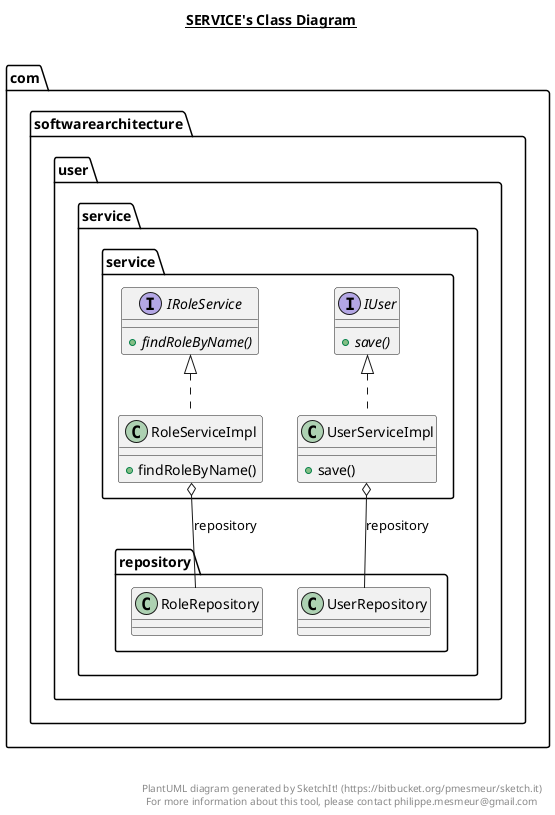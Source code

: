 @startuml

title __SERVICE's Class Diagram__\n

  namespace com.softwarearchitecture.user.service {
    namespace service {
      interface com.softwarearchitecture.user.service.service.IRoleService {
          {abstract} + findRoleByName()
      }
    }
  }
  

  namespace com.softwarearchitecture.user.service {
    namespace service {
      interface com.softwarearchitecture.user.service.service.IUser {
          {abstract} + save()
      }
    }
  }
  

  namespace com.softwarearchitecture.user.service {
    namespace service {
      class com.softwarearchitecture.user.service.service.RoleServiceImpl {
          + findRoleByName()
      }
    }
  }
  

  namespace com.softwarearchitecture.user.service {
    namespace service {
      class com.softwarearchitecture.user.service.service.UserServiceImpl {
          + save()
      }
    }
  }
  

  com.softwarearchitecture.user.service.service.RoleServiceImpl .up.|> com.softwarearchitecture.user.service.service.IRoleService
  com.softwarearchitecture.user.service.service.RoleServiceImpl o-- com.softwarearchitecture.user.service.repository.RoleRepository : repository
  com.softwarearchitecture.user.service.service.UserServiceImpl .up.|> com.softwarearchitecture.user.service.service.IUser
  com.softwarearchitecture.user.service.service.UserServiceImpl o-- com.softwarearchitecture.user.service.repository.UserRepository : repository


right footer


PlantUML diagram generated by SketchIt! (https://bitbucket.org/pmesmeur/sketch.it)
For more information about this tool, please contact philippe.mesmeur@gmail.com
endfooter

@enduml
